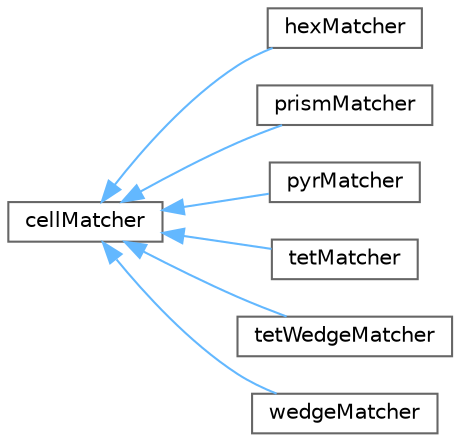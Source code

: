 digraph "Graphical Class Hierarchy"
{
 // LATEX_PDF_SIZE
  bgcolor="transparent";
  edge [fontname=Helvetica,fontsize=10,labelfontname=Helvetica,labelfontsize=10];
  node [fontname=Helvetica,fontsize=10,shape=box,height=0.2,width=0.4];
  rankdir="LR";
  Node0 [id="Node000000",label="cellMatcher",height=0.2,width=0.4,color="grey40", fillcolor="white", style="filled",URL="$classFoam_1_1cellMatcher.html",tooltip="Base class for cellshape matchers (hexMatch, prismMatch, etc.). These are classes which given a mesh ..."];
  Node0 -> Node1 [id="edge4380_Node000000_Node000001",dir="back",color="steelblue1",style="solid",tooltip=" "];
  Node1 [id="Node000001",label="hexMatcher",height=0.2,width=0.4,color="grey40", fillcolor="white", style="filled",URL="$classFoam_1_1hexMatcher.html",tooltip="A cellMatcher for hex cells (cellModel::HEX)."];
  Node0 -> Node2 [id="edge4381_Node000000_Node000002",dir="back",color="steelblue1",style="solid",tooltip=" "];
  Node2 [id="Node000002",label="prismMatcher",height=0.2,width=0.4,color="grey40", fillcolor="white", style="filled",URL="$classFoam_1_1prismMatcher.html",tooltip="A cellMatcher for prism cells (cellModel::PRISM)"];
  Node0 -> Node3 [id="edge4382_Node000000_Node000003",dir="back",color="steelblue1",style="solid",tooltip=" "];
  Node3 [id="Node000003",label="pyrMatcher",height=0.2,width=0.4,color="grey40", fillcolor="white", style="filled",URL="$classFoam_1_1pyrMatcher.html",tooltip="A cellMatcher for pyr cells (cellModel::PYR)"];
  Node0 -> Node4 [id="edge4383_Node000000_Node000004",dir="back",color="steelblue1",style="solid",tooltip=" "];
  Node4 [id="Node000004",label="tetMatcher",height=0.2,width=0.4,color="grey40", fillcolor="white", style="filled",URL="$classFoam_1_1tetMatcher.html",tooltip="A cellMatcher for tet cells (cellModel::TET)"];
  Node0 -> Node5 [id="edge4384_Node000000_Node000005",dir="back",color="steelblue1",style="solid",tooltip=" "];
  Node5 [id="Node000005",label="tetWedgeMatcher",height=0.2,width=0.4,color="grey40", fillcolor="white", style="filled",URL="$classFoam_1_1tetWedgeMatcher.html",tooltip="A cellMatcher for tetWedge cells (cellModel::TETWEDGE)."];
  Node0 -> Node6 [id="edge4385_Node000000_Node000006",dir="back",color="steelblue1",style="solid",tooltip=" "];
  Node6 [id="Node000006",label="wedgeMatcher",height=0.2,width=0.4,color="grey40", fillcolor="white", style="filled",URL="$classFoam_1_1wedgeMatcher.html",tooltip="A cellMatcher for wedge cells (cellModel::WEDGE)."];
}
